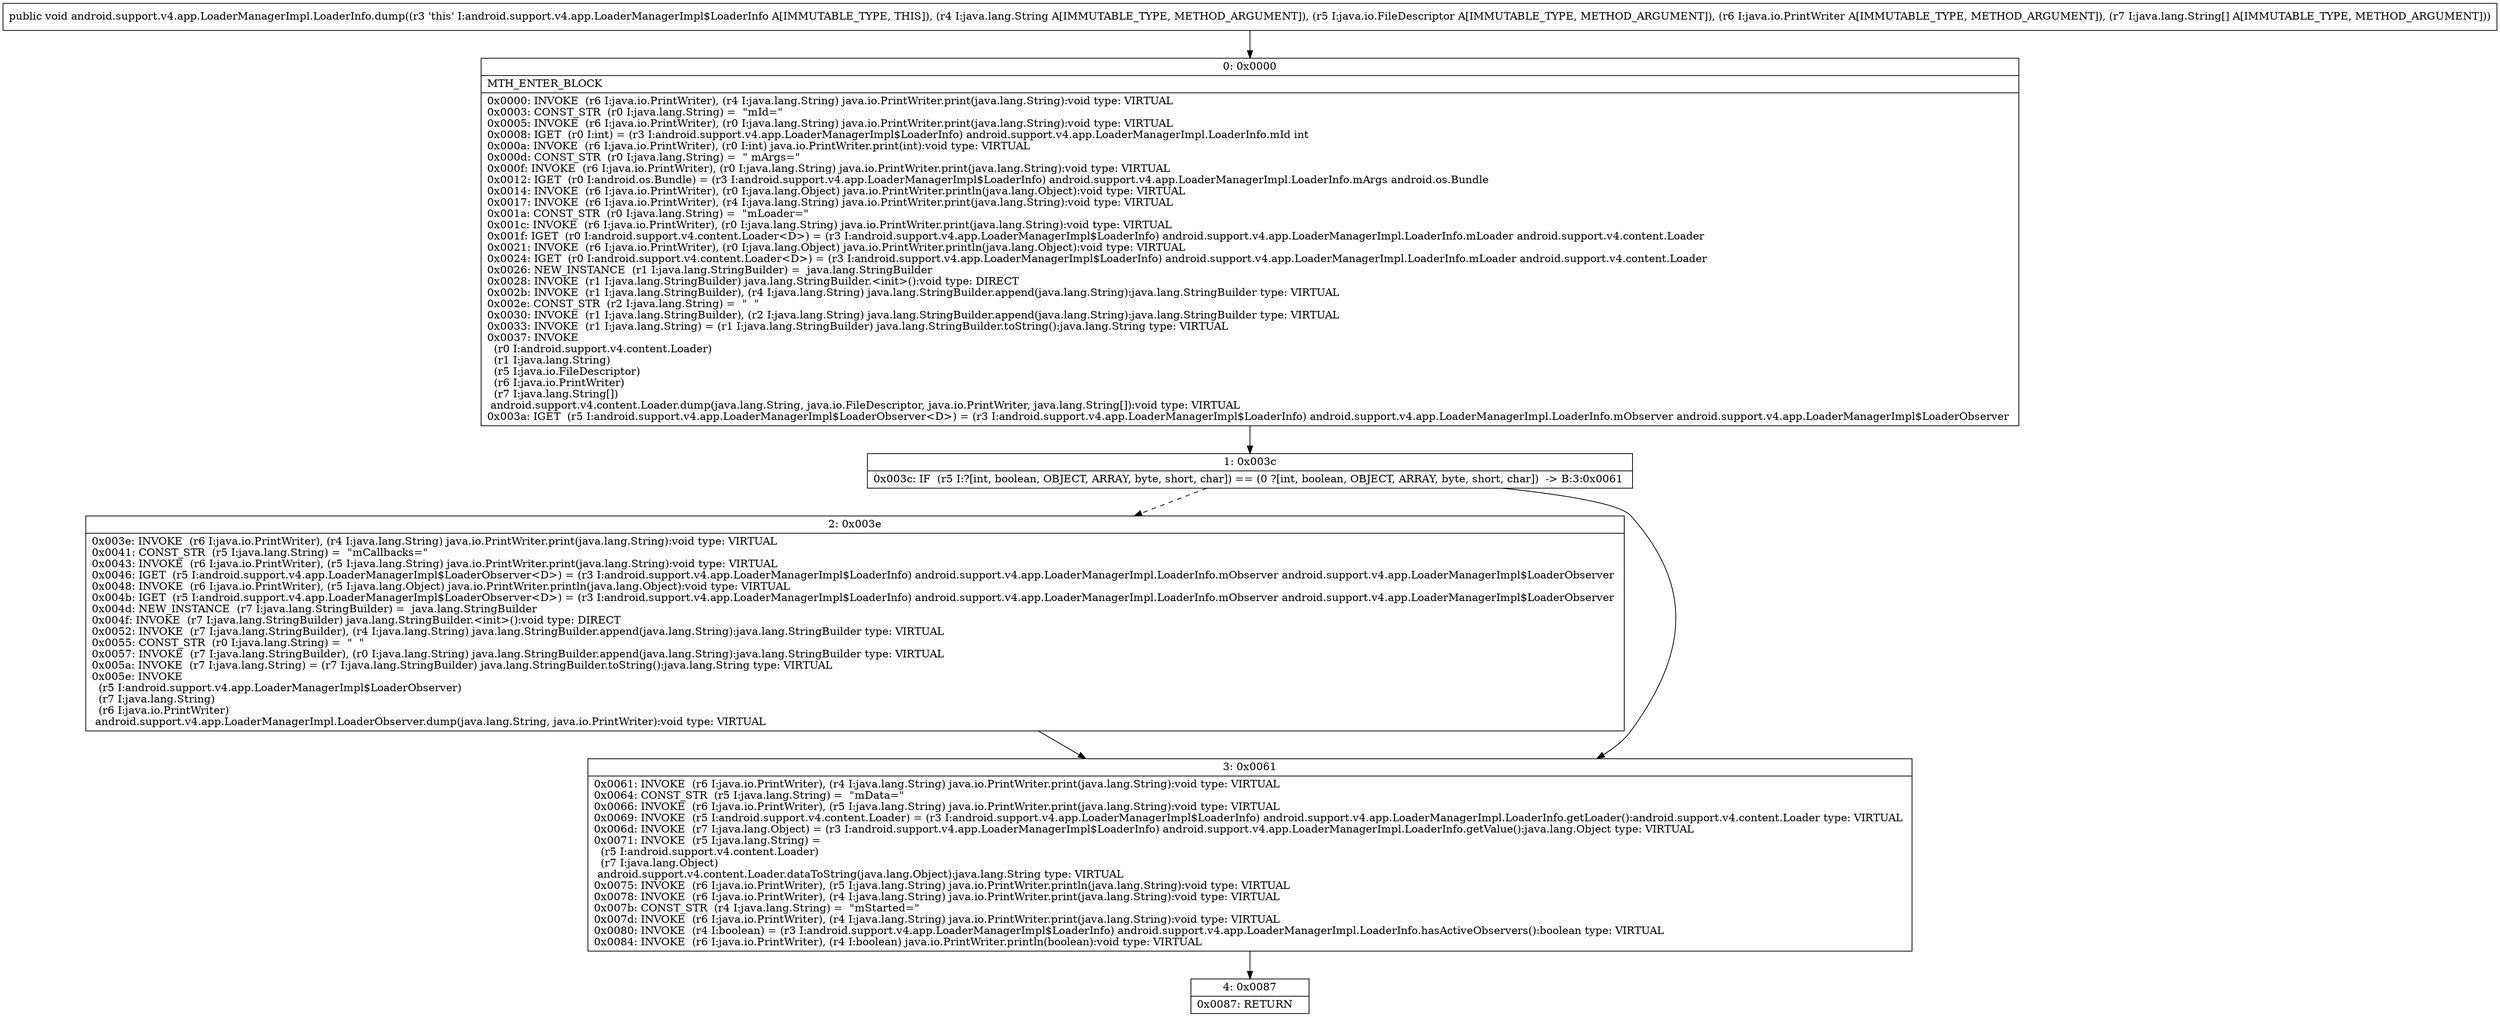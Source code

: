 digraph "CFG forandroid.support.v4.app.LoaderManagerImpl.LoaderInfo.dump(Ljava\/lang\/String;Ljava\/io\/FileDescriptor;Ljava\/io\/PrintWriter;[Ljava\/lang\/String;)V" {
Node_0 [shape=record,label="{0\:\ 0x0000|MTH_ENTER_BLOCK\l|0x0000: INVOKE  (r6 I:java.io.PrintWriter), (r4 I:java.lang.String) java.io.PrintWriter.print(java.lang.String):void type: VIRTUAL \l0x0003: CONST_STR  (r0 I:java.lang.String) =  \"mId=\" \l0x0005: INVOKE  (r6 I:java.io.PrintWriter), (r0 I:java.lang.String) java.io.PrintWriter.print(java.lang.String):void type: VIRTUAL \l0x0008: IGET  (r0 I:int) = (r3 I:android.support.v4.app.LoaderManagerImpl$LoaderInfo) android.support.v4.app.LoaderManagerImpl.LoaderInfo.mId int \l0x000a: INVOKE  (r6 I:java.io.PrintWriter), (r0 I:int) java.io.PrintWriter.print(int):void type: VIRTUAL \l0x000d: CONST_STR  (r0 I:java.lang.String) =  \" mArgs=\" \l0x000f: INVOKE  (r6 I:java.io.PrintWriter), (r0 I:java.lang.String) java.io.PrintWriter.print(java.lang.String):void type: VIRTUAL \l0x0012: IGET  (r0 I:android.os.Bundle) = (r3 I:android.support.v4.app.LoaderManagerImpl$LoaderInfo) android.support.v4.app.LoaderManagerImpl.LoaderInfo.mArgs android.os.Bundle \l0x0014: INVOKE  (r6 I:java.io.PrintWriter), (r0 I:java.lang.Object) java.io.PrintWriter.println(java.lang.Object):void type: VIRTUAL \l0x0017: INVOKE  (r6 I:java.io.PrintWriter), (r4 I:java.lang.String) java.io.PrintWriter.print(java.lang.String):void type: VIRTUAL \l0x001a: CONST_STR  (r0 I:java.lang.String) =  \"mLoader=\" \l0x001c: INVOKE  (r6 I:java.io.PrintWriter), (r0 I:java.lang.String) java.io.PrintWriter.print(java.lang.String):void type: VIRTUAL \l0x001f: IGET  (r0 I:android.support.v4.content.Loader\<D\>) = (r3 I:android.support.v4.app.LoaderManagerImpl$LoaderInfo) android.support.v4.app.LoaderManagerImpl.LoaderInfo.mLoader android.support.v4.content.Loader \l0x0021: INVOKE  (r6 I:java.io.PrintWriter), (r0 I:java.lang.Object) java.io.PrintWriter.println(java.lang.Object):void type: VIRTUAL \l0x0024: IGET  (r0 I:android.support.v4.content.Loader\<D\>) = (r3 I:android.support.v4.app.LoaderManagerImpl$LoaderInfo) android.support.v4.app.LoaderManagerImpl.LoaderInfo.mLoader android.support.v4.content.Loader \l0x0026: NEW_INSTANCE  (r1 I:java.lang.StringBuilder) =  java.lang.StringBuilder \l0x0028: INVOKE  (r1 I:java.lang.StringBuilder) java.lang.StringBuilder.\<init\>():void type: DIRECT \l0x002b: INVOKE  (r1 I:java.lang.StringBuilder), (r4 I:java.lang.String) java.lang.StringBuilder.append(java.lang.String):java.lang.StringBuilder type: VIRTUAL \l0x002e: CONST_STR  (r2 I:java.lang.String) =  \"  \" \l0x0030: INVOKE  (r1 I:java.lang.StringBuilder), (r2 I:java.lang.String) java.lang.StringBuilder.append(java.lang.String):java.lang.StringBuilder type: VIRTUAL \l0x0033: INVOKE  (r1 I:java.lang.String) = (r1 I:java.lang.StringBuilder) java.lang.StringBuilder.toString():java.lang.String type: VIRTUAL \l0x0037: INVOKE  \l  (r0 I:android.support.v4.content.Loader)\l  (r1 I:java.lang.String)\l  (r5 I:java.io.FileDescriptor)\l  (r6 I:java.io.PrintWriter)\l  (r7 I:java.lang.String[])\l android.support.v4.content.Loader.dump(java.lang.String, java.io.FileDescriptor, java.io.PrintWriter, java.lang.String[]):void type: VIRTUAL \l0x003a: IGET  (r5 I:android.support.v4.app.LoaderManagerImpl$LoaderObserver\<D\>) = (r3 I:android.support.v4.app.LoaderManagerImpl$LoaderInfo) android.support.v4.app.LoaderManagerImpl.LoaderInfo.mObserver android.support.v4.app.LoaderManagerImpl$LoaderObserver \l}"];
Node_1 [shape=record,label="{1\:\ 0x003c|0x003c: IF  (r5 I:?[int, boolean, OBJECT, ARRAY, byte, short, char]) == (0 ?[int, boolean, OBJECT, ARRAY, byte, short, char])  \-\> B:3:0x0061 \l}"];
Node_2 [shape=record,label="{2\:\ 0x003e|0x003e: INVOKE  (r6 I:java.io.PrintWriter), (r4 I:java.lang.String) java.io.PrintWriter.print(java.lang.String):void type: VIRTUAL \l0x0041: CONST_STR  (r5 I:java.lang.String) =  \"mCallbacks=\" \l0x0043: INVOKE  (r6 I:java.io.PrintWriter), (r5 I:java.lang.String) java.io.PrintWriter.print(java.lang.String):void type: VIRTUAL \l0x0046: IGET  (r5 I:android.support.v4.app.LoaderManagerImpl$LoaderObserver\<D\>) = (r3 I:android.support.v4.app.LoaderManagerImpl$LoaderInfo) android.support.v4.app.LoaderManagerImpl.LoaderInfo.mObserver android.support.v4.app.LoaderManagerImpl$LoaderObserver \l0x0048: INVOKE  (r6 I:java.io.PrintWriter), (r5 I:java.lang.Object) java.io.PrintWriter.println(java.lang.Object):void type: VIRTUAL \l0x004b: IGET  (r5 I:android.support.v4.app.LoaderManagerImpl$LoaderObserver\<D\>) = (r3 I:android.support.v4.app.LoaderManagerImpl$LoaderInfo) android.support.v4.app.LoaderManagerImpl.LoaderInfo.mObserver android.support.v4.app.LoaderManagerImpl$LoaderObserver \l0x004d: NEW_INSTANCE  (r7 I:java.lang.StringBuilder) =  java.lang.StringBuilder \l0x004f: INVOKE  (r7 I:java.lang.StringBuilder) java.lang.StringBuilder.\<init\>():void type: DIRECT \l0x0052: INVOKE  (r7 I:java.lang.StringBuilder), (r4 I:java.lang.String) java.lang.StringBuilder.append(java.lang.String):java.lang.StringBuilder type: VIRTUAL \l0x0055: CONST_STR  (r0 I:java.lang.String) =  \"  \" \l0x0057: INVOKE  (r7 I:java.lang.StringBuilder), (r0 I:java.lang.String) java.lang.StringBuilder.append(java.lang.String):java.lang.StringBuilder type: VIRTUAL \l0x005a: INVOKE  (r7 I:java.lang.String) = (r7 I:java.lang.StringBuilder) java.lang.StringBuilder.toString():java.lang.String type: VIRTUAL \l0x005e: INVOKE  \l  (r5 I:android.support.v4.app.LoaderManagerImpl$LoaderObserver)\l  (r7 I:java.lang.String)\l  (r6 I:java.io.PrintWriter)\l android.support.v4.app.LoaderManagerImpl.LoaderObserver.dump(java.lang.String, java.io.PrintWriter):void type: VIRTUAL \l}"];
Node_3 [shape=record,label="{3\:\ 0x0061|0x0061: INVOKE  (r6 I:java.io.PrintWriter), (r4 I:java.lang.String) java.io.PrintWriter.print(java.lang.String):void type: VIRTUAL \l0x0064: CONST_STR  (r5 I:java.lang.String) =  \"mData=\" \l0x0066: INVOKE  (r6 I:java.io.PrintWriter), (r5 I:java.lang.String) java.io.PrintWriter.print(java.lang.String):void type: VIRTUAL \l0x0069: INVOKE  (r5 I:android.support.v4.content.Loader) = (r3 I:android.support.v4.app.LoaderManagerImpl$LoaderInfo) android.support.v4.app.LoaderManagerImpl.LoaderInfo.getLoader():android.support.v4.content.Loader type: VIRTUAL \l0x006d: INVOKE  (r7 I:java.lang.Object) = (r3 I:android.support.v4.app.LoaderManagerImpl$LoaderInfo) android.support.v4.app.LoaderManagerImpl.LoaderInfo.getValue():java.lang.Object type: VIRTUAL \l0x0071: INVOKE  (r5 I:java.lang.String) = \l  (r5 I:android.support.v4.content.Loader)\l  (r7 I:java.lang.Object)\l android.support.v4.content.Loader.dataToString(java.lang.Object):java.lang.String type: VIRTUAL \l0x0075: INVOKE  (r6 I:java.io.PrintWriter), (r5 I:java.lang.String) java.io.PrintWriter.println(java.lang.String):void type: VIRTUAL \l0x0078: INVOKE  (r6 I:java.io.PrintWriter), (r4 I:java.lang.String) java.io.PrintWriter.print(java.lang.String):void type: VIRTUAL \l0x007b: CONST_STR  (r4 I:java.lang.String) =  \"mStarted=\" \l0x007d: INVOKE  (r6 I:java.io.PrintWriter), (r4 I:java.lang.String) java.io.PrintWriter.print(java.lang.String):void type: VIRTUAL \l0x0080: INVOKE  (r4 I:boolean) = (r3 I:android.support.v4.app.LoaderManagerImpl$LoaderInfo) android.support.v4.app.LoaderManagerImpl.LoaderInfo.hasActiveObservers():boolean type: VIRTUAL \l0x0084: INVOKE  (r6 I:java.io.PrintWriter), (r4 I:boolean) java.io.PrintWriter.println(boolean):void type: VIRTUAL \l}"];
Node_4 [shape=record,label="{4\:\ 0x0087|0x0087: RETURN   \l}"];
MethodNode[shape=record,label="{public void android.support.v4.app.LoaderManagerImpl.LoaderInfo.dump((r3 'this' I:android.support.v4.app.LoaderManagerImpl$LoaderInfo A[IMMUTABLE_TYPE, THIS]), (r4 I:java.lang.String A[IMMUTABLE_TYPE, METHOD_ARGUMENT]), (r5 I:java.io.FileDescriptor A[IMMUTABLE_TYPE, METHOD_ARGUMENT]), (r6 I:java.io.PrintWriter A[IMMUTABLE_TYPE, METHOD_ARGUMENT]), (r7 I:java.lang.String[] A[IMMUTABLE_TYPE, METHOD_ARGUMENT])) }"];
MethodNode -> Node_0;
Node_0 -> Node_1;
Node_1 -> Node_2[style=dashed];
Node_1 -> Node_3;
Node_2 -> Node_3;
Node_3 -> Node_4;
}

